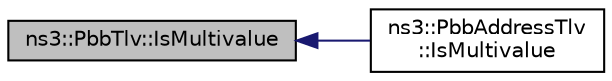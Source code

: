 digraph "ns3::PbbTlv::IsMultivalue"
{
  edge [fontname="Helvetica",fontsize="10",labelfontname="Helvetica",labelfontsize="10"];
  node [fontname="Helvetica",fontsize="10",shape=record];
  rankdir="LR";
  Node1 [label="ns3::PbbTlv::IsMultivalue",height=0.2,width=0.4,color="black", fillcolor="grey75", style="filled", fontcolor="black"];
  Node1 -> Node2 [dir="back",color="midnightblue",fontsize="10",style="solid"];
  Node2 [label="ns3::PbbAddressTlv\l::IsMultivalue",height=0.2,width=0.4,color="black", fillcolor="white", style="filled",URL="$d7/d87/classns3_1_1PbbAddressTlv.html#a1d1f2215ae5fb697aaaf83801c8f0c42",tooltip="Tests whether or not this address TLV is \"multivalue\". "];
}
